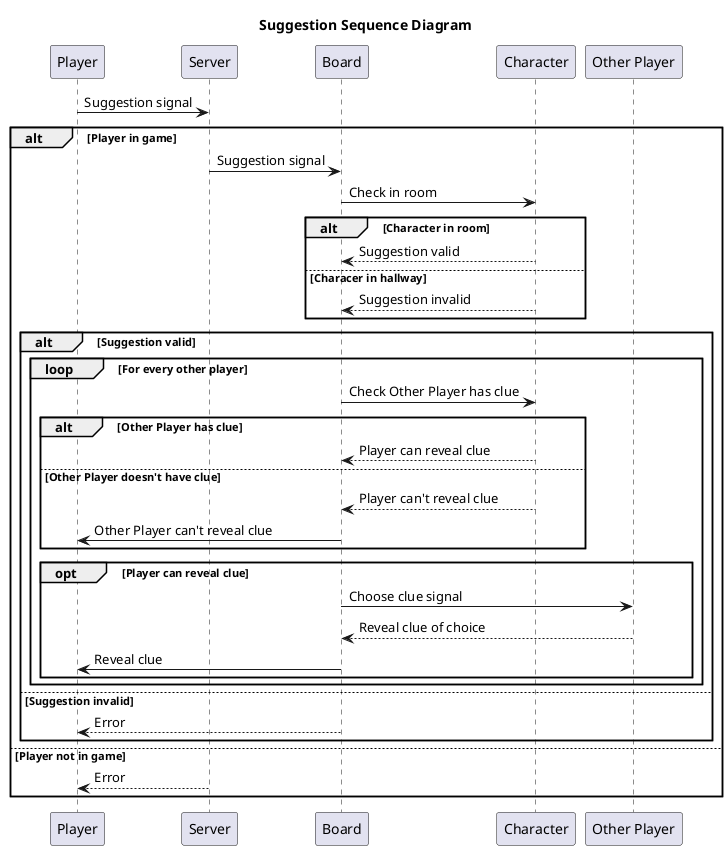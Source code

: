 @startuml Sequence Diagram
title Suggestion Sequence Diagram
Player -> Server: Suggestion signal
alt Player in game
    Server -> Board: Suggestion signal
    Board -> Character: Check in room
    alt Character in room
        Character --> Board: Suggestion valid
    else Characer in hallway
        Character --> Board: Suggestion invalid
    end
    alt Suggestion valid
        loop For every other player
            Board -> Character: Check Other Player has clue
            alt Other Player has clue
                Character --> Board: Player can reveal clue
            else Other Player doesn't have clue
                Character --> Board: Player can't reveal clue
                Board -> Player: Other Player can't reveal clue
            end
            opt Player can reveal clue
                Board -> "Other Player": Choose clue signal
                "Other Player" --> Board: Reveal clue of choice
                Board -> Player: Reveal clue
            end
        end
    else Suggestion invalid
        Board --> Player: Error
    end
else Player not in game
    Server --> Player: Error
end
@enduml